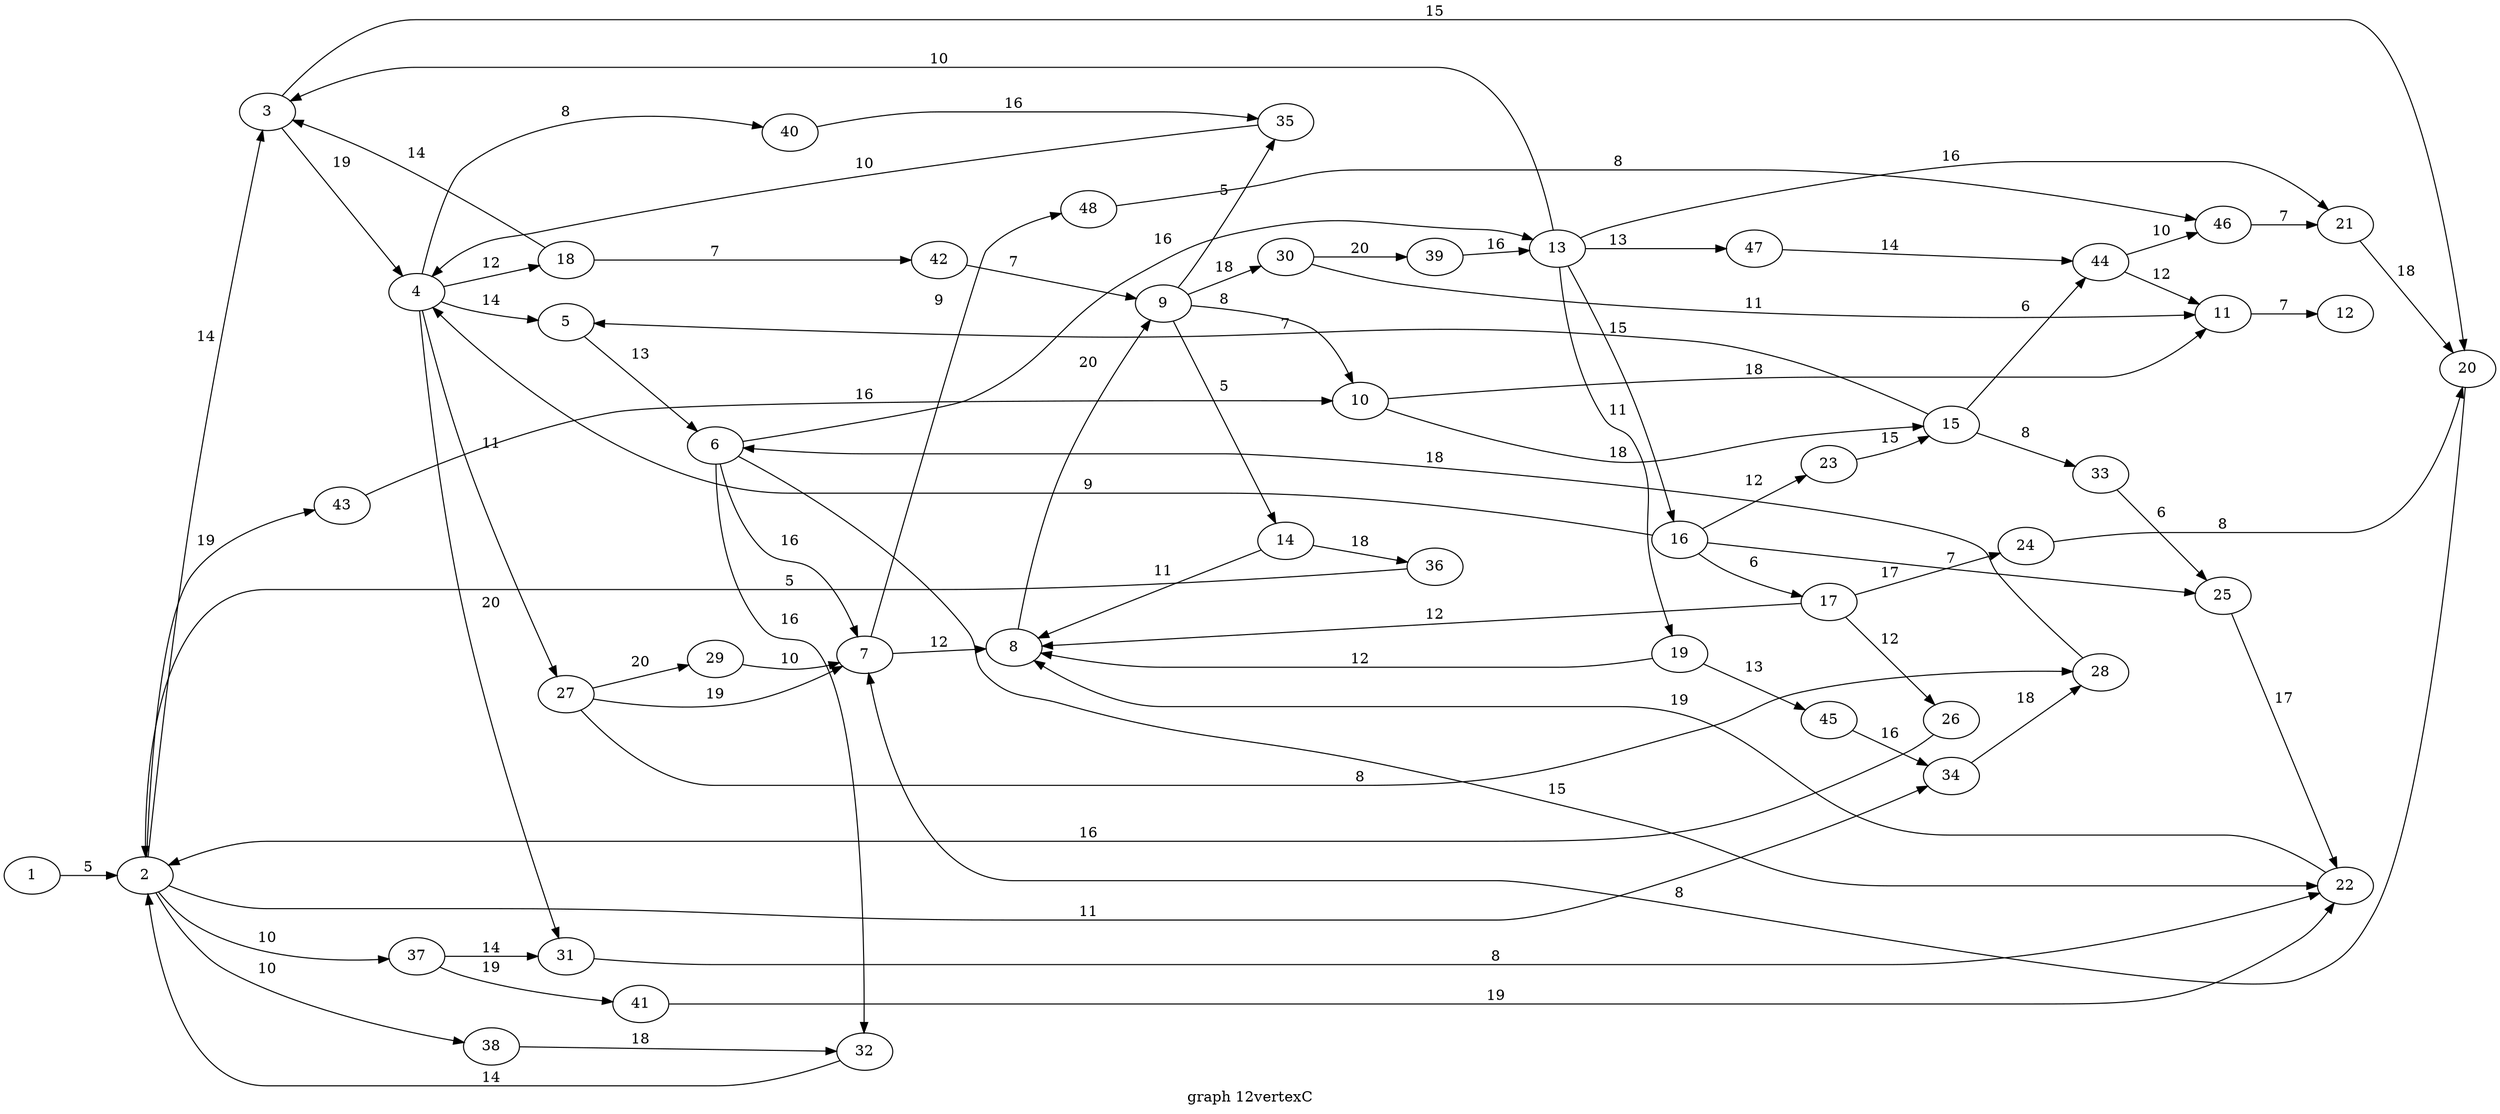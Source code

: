 digraph g{

rankdir = LR

1 -> 2 [label = " 5 "];
2 -> 3 [label = " 14 "];
3 -> 4 [label = " 19 "];
4 -> 5 [label = " 14 "];
5 -> 6 [label = " 13 "];
6 -> 7 [label = " 16 "];
7 -> 8 [label = " 12 "];
8 -> 9 [label = " 20 "];
9 -> 10 [label = " 8 "];
10 -> 11 [label = " 18 "];
11 -> 12 [label = " 7 "];
6 -> 13 [label = " 16 "];
13 -> 3 [label = " 10 "];
9 -> 14 [label = " 5 "];
14 -> 8 [label = " 11 "];
10 -> 15 [label = " 18 "];
15 -> 5 [label = " 7 "];
13 -> 16 [label = " 15 "];
16 -> 4 [label = " 9 "];
16 -> 17 [label = " 6 "];
17 -> 8 [label = " 12 "];
4 -> 18 [label = " 12 "];
18 -> 3 [label = " 14 "];
13 -> 19 [label = " 11 "];
19 -> 8 [label = " 12 "];
3 -> 20 [label = " 15 "];
20 -> 7 [label = " 8 "];
13 -> 21 [label = " 16 "];
21 -> 20 [label = " 18 "];
6 -> 22 [label = " 15 "];
22 -> 8 [label = " 19 "];
16 -> 23 [label = " 12 "];
23 -> 15 [label = " 15 "];
17 -> 24 [label = " 17 "];
24 -> 20 [label = " 8 "];
16 -> 25 [label = " 7 "];
25 -> 22 [label = " 17 "];
17 -> 26 [label = " 12 "];
26 -> 2 [label = " 16 "];
4 -> 27 [label = " 11 "];
27 -> 7 [label = " 19 "];
27 -> 28 [label = " 8 "];
28 -> 6 [label = " 18 "];
27 -> 29 [label = " 20 "];
29 -> 7 [label = " 10 "];
9 -> 30 [label = " 18 "];
30 -> 11 [label = " 11 "];
4 -> 31 [label = " 20 "];
31 -> 22 [label = " 8 "];
6 -> 32 [label = " 16 "];
32 -> 2 [label = " 14 "];
15 -> 33 [label = " 8 "];
33 -> 25 [label = " 6 "];
2 -> 34 [label = " 11 "];
34 -> 28 [label = " 18 "];
9 -> 35 [label = " 5 "];
35 -> 4 [label = " 10 "];
14 -> 36 [label = " 18 "];
36 -> 2 [label = " 5 "];
2 -> 37 [label = " 10 "];
37 -> 31 [label = " 14 "];
2 -> 38 [label = " 10 "];
38 -> 32 [label = " 18 "];
30 -> 39 [label = " 20 "];
39 -> 13 [label = " 16 "];
4 -> 40 [label = " 8 "];
40 -> 35 [label = " 16 "];
37 -> 41 [label = " 19 "];
41 -> 22 [label = " 19 "];
18 -> 42 [label = " 7 "];
42 -> 9 [label = " 7 "];
2 -> 43 [label = " 19 "];
43 -> 10 [label = " 16 "];
15 -> 44 [label = " 6 "];
44 -> 11 [label = " 12 "];
19 -> 45 [label = " 13 "];
45 -> 34 [label = " 16 "];
44 -> 46 [label = " 10 "];
46 -> 21 [label = " 7 "];
13 -> 47 [label = " 13 "];
47 -> 44 [label = " 14 "];
7 -> 48 [label = " 9 "];
48 -> 46 [label = " 8 "];

label = "graph 12vertexC"
}